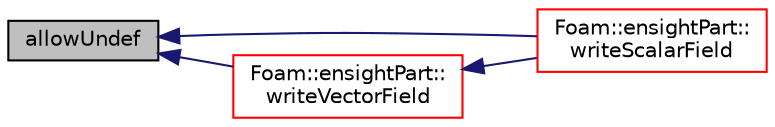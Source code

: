 digraph "allowUndef"
{
  bgcolor="transparent";
  edge [fontname="Helvetica",fontsize="10",labelfontname="Helvetica",labelfontsize="10"];
  node [fontname="Helvetica",fontsize="10",shape=record];
  rankdir="LR";
  Node1 [label="allowUndef",height=0.2,width=0.4,color="black", fillcolor="grey75", style="filled", fontcolor="black"];
  Node1 -> Node2 [dir="back",color="midnightblue",fontsize="10",style="solid",fontname="Helvetica"];
  Node2 [label="Foam::ensightPart::\lwriteScalarField",height=0.2,width=0.4,color="red",URL="$a00658.html#a65ad618b610319e0ef4c0080afd1f3f0",tooltip="Write scalar field. "];
  Node1 -> Node3 [dir="back",color="midnightblue",fontsize="10",style="solid",fontname="Helvetica"];
  Node3 [label="Foam::ensightPart::\lwriteVectorField",height=0.2,width=0.4,color="red",URL="$a00658.html#abb57fcdac84a89a406c3850598af0ad7",tooltip="Write vector field components. "];
  Node3 -> Node2 [dir="back",color="midnightblue",fontsize="10",style="solid",fontname="Helvetica"];
}
